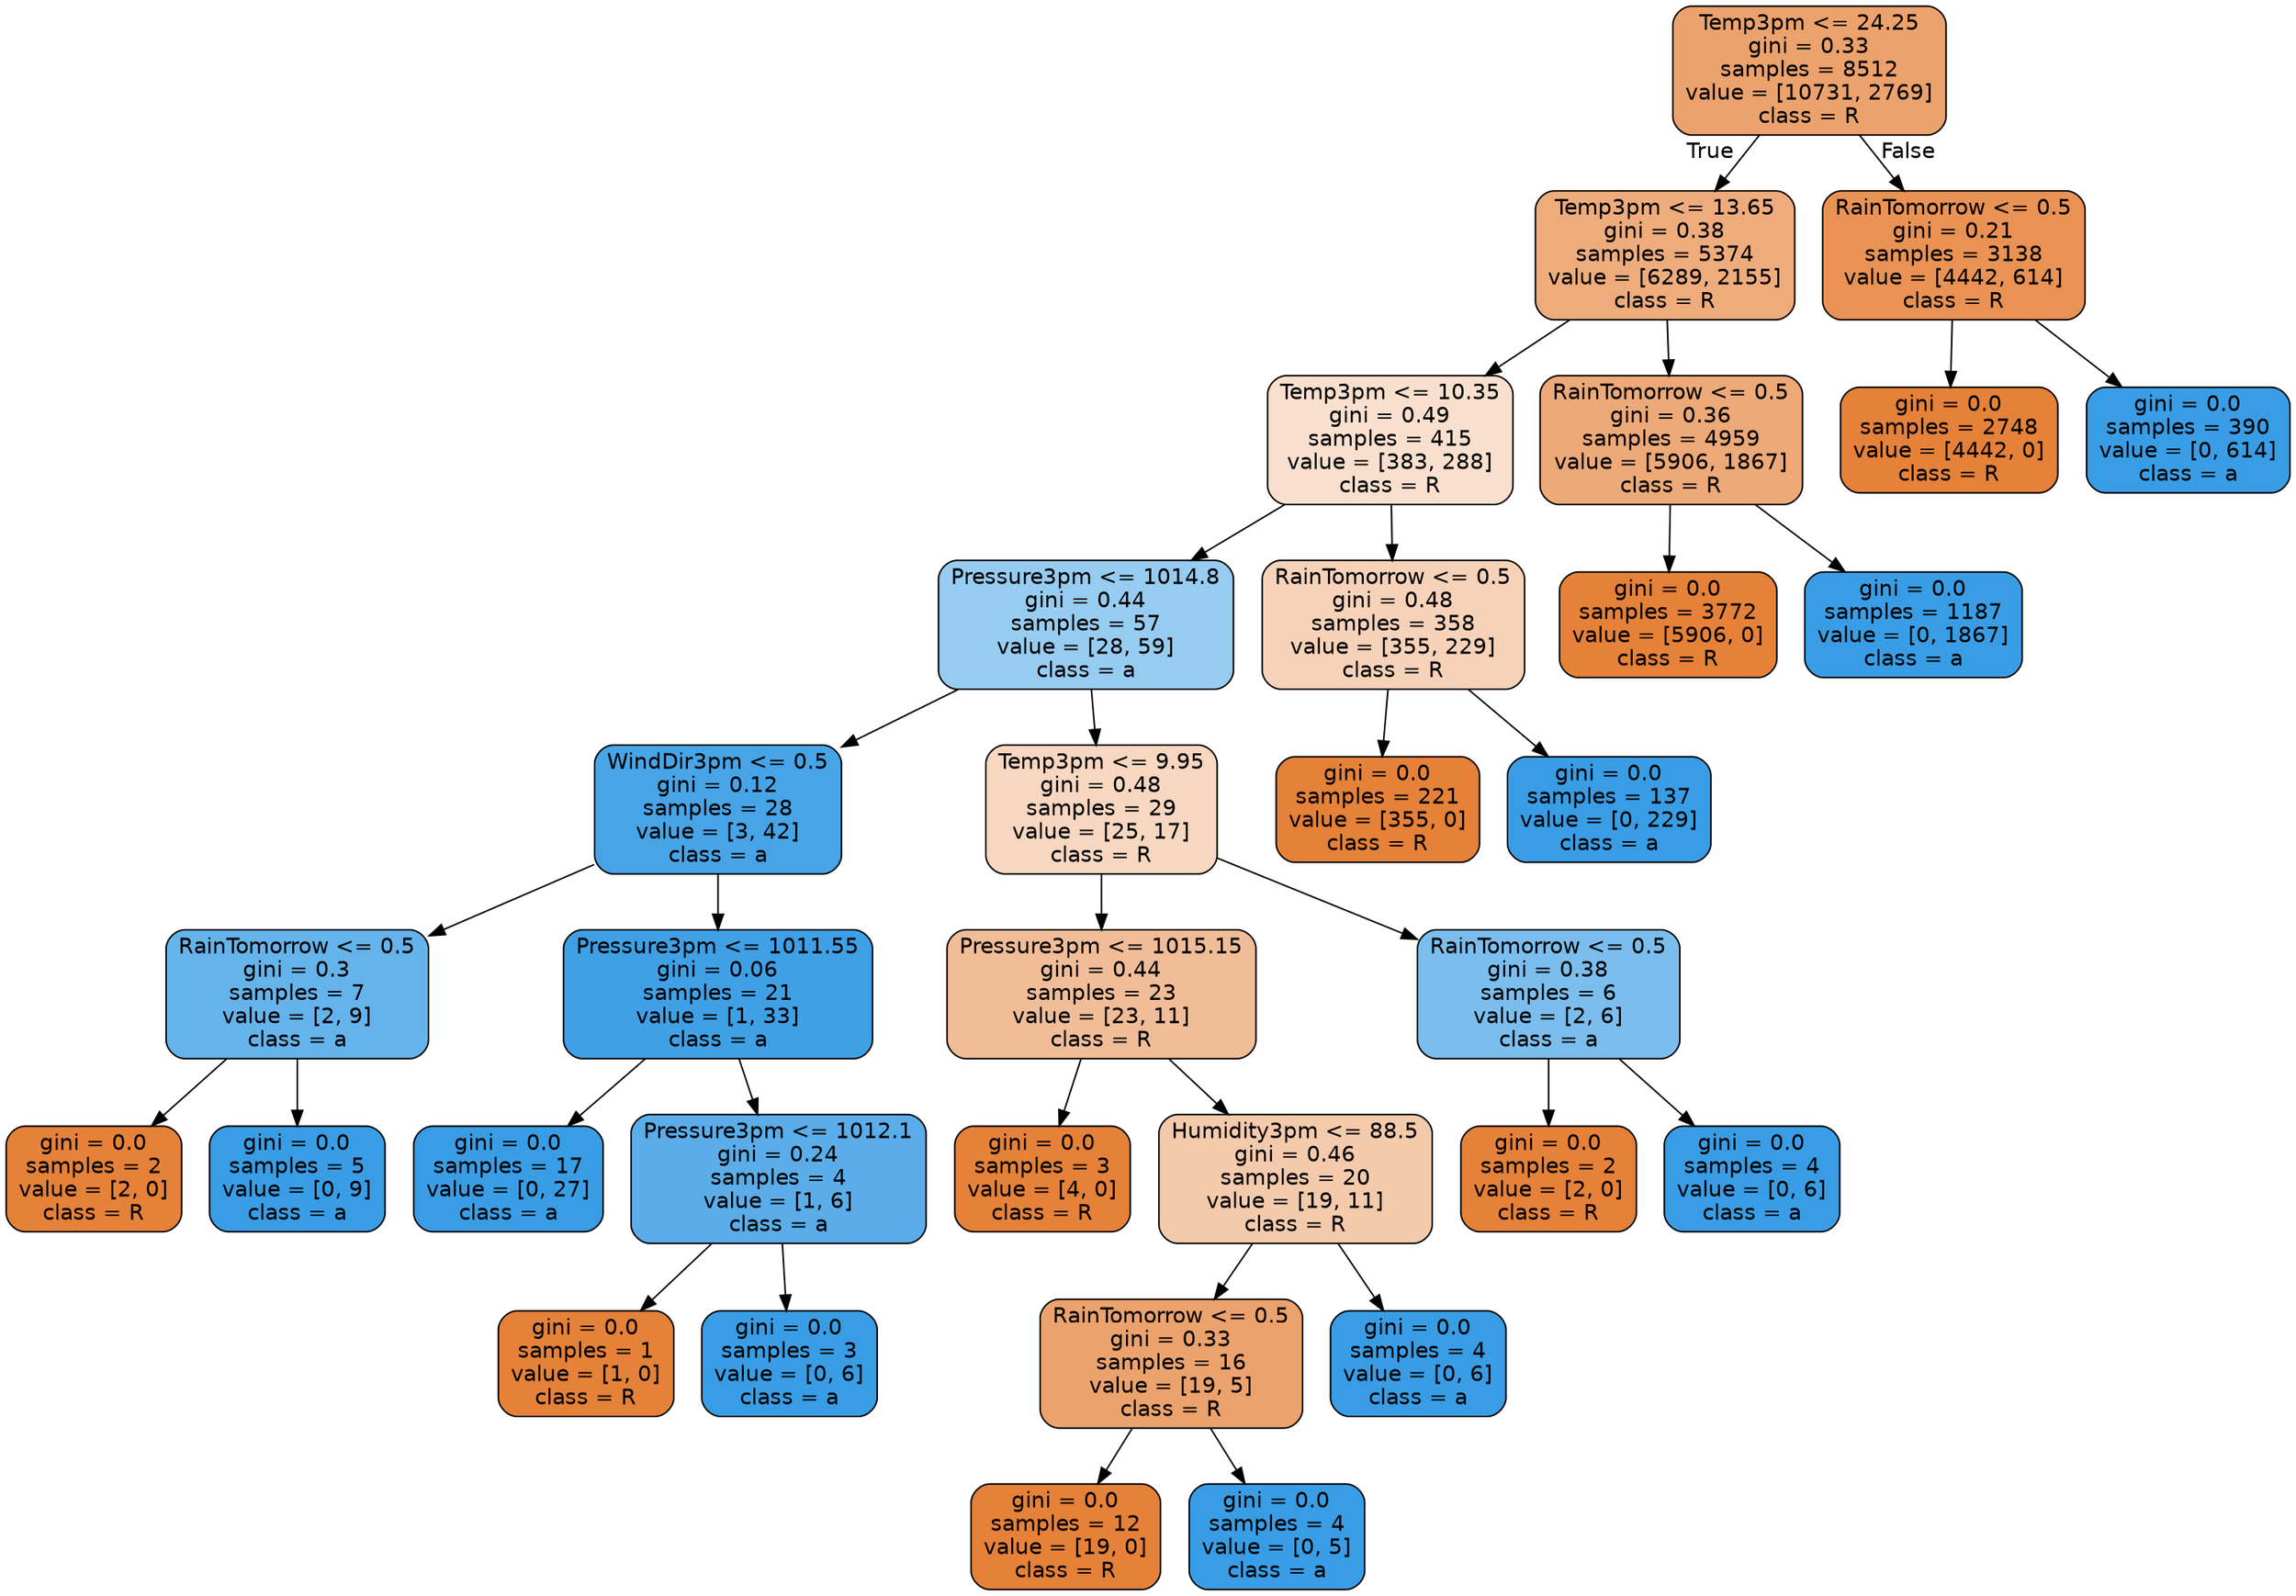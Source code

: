 digraph Tree {
node [shape=box, style="filled, rounded", color="black", fontname="helvetica"] ;
edge [fontname="helvetica"] ;
0 [label="Temp3pm <= 24.25\ngini = 0.33\nsamples = 8512\nvalue = [10731, 2769]\nclass = R", fillcolor="#eca26c"] ;
1 [label="Temp3pm <= 13.65\ngini = 0.38\nsamples = 5374\nvalue = [6289, 2155]\nclass = R", fillcolor="#eeac7d"] ;
0 -> 1 [labeldistance=2.5, labelangle=45, headlabel="True"] ;
2 [label="Temp3pm <= 10.35\ngini = 0.49\nsamples = 415\nvalue = [383, 288]\nclass = R", fillcolor="#f9e0ce"] ;
1 -> 2 ;
3 [label="Pressure3pm <= 1014.8\ngini = 0.44\nsamples = 57\nvalue = [28, 59]\nclass = a", fillcolor="#97ccf1"] ;
2 -> 3 ;
4 [label="WindDir3pm <= 0.5\ngini = 0.12\nsamples = 28\nvalue = [3, 42]\nclass = a", fillcolor="#47a4e7"] ;
3 -> 4 ;
5 [label="RainTomorrow <= 0.5\ngini = 0.3\nsamples = 7\nvalue = [2, 9]\nclass = a", fillcolor="#65b3eb"] ;
4 -> 5 ;
6 [label="gini = 0.0\nsamples = 2\nvalue = [2, 0]\nclass = R", fillcolor="#e58139"] ;
5 -> 6 ;
7 [label="gini = 0.0\nsamples = 5\nvalue = [0, 9]\nclass = a", fillcolor="#399de5"] ;
5 -> 7 ;
8 [label="Pressure3pm <= 1011.55\ngini = 0.06\nsamples = 21\nvalue = [1, 33]\nclass = a", fillcolor="#3fa0e6"] ;
4 -> 8 ;
9 [label="gini = 0.0\nsamples = 17\nvalue = [0, 27]\nclass = a", fillcolor="#399de5"] ;
8 -> 9 ;
10 [label="Pressure3pm <= 1012.1\ngini = 0.24\nsamples = 4\nvalue = [1, 6]\nclass = a", fillcolor="#5aade9"] ;
8 -> 10 ;
11 [label="gini = 0.0\nsamples = 1\nvalue = [1, 0]\nclass = R", fillcolor="#e58139"] ;
10 -> 11 ;
12 [label="gini = 0.0\nsamples = 3\nvalue = [0, 6]\nclass = a", fillcolor="#399de5"] ;
10 -> 12 ;
13 [label="Temp3pm <= 9.95\ngini = 0.48\nsamples = 29\nvalue = [25, 17]\nclass = R", fillcolor="#f7d7c0"] ;
3 -> 13 ;
14 [label="Pressure3pm <= 1015.15\ngini = 0.44\nsamples = 23\nvalue = [23, 11]\nclass = R", fillcolor="#f1bd98"] ;
13 -> 14 ;
15 [label="gini = 0.0\nsamples = 3\nvalue = [4, 0]\nclass = R", fillcolor="#e58139"] ;
14 -> 15 ;
16 [label="Humidity3pm <= 88.5\ngini = 0.46\nsamples = 20\nvalue = [19, 11]\nclass = R", fillcolor="#f4caac"] ;
14 -> 16 ;
17 [label="RainTomorrow <= 0.5\ngini = 0.33\nsamples = 16\nvalue = [19, 5]\nclass = R", fillcolor="#eca26d"] ;
16 -> 17 ;
18 [label="gini = 0.0\nsamples = 12\nvalue = [19, 0]\nclass = R", fillcolor="#e58139"] ;
17 -> 18 ;
19 [label="gini = 0.0\nsamples = 4\nvalue = [0, 5]\nclass = a", fillcolor="#399de5"] ;
17 -> 19 ;
20 [label="gini = 0.0\nsamples = 4\nvalue = [0, 6]\nclass = a", fillcolor="#399de5"] ;
16 -> 20 ;
21 [label="RainTomorrow <= 0.5\ngini = 0.38\nsamples = 6\nvalue = [2, 6]\nclass = a", fillcolor="#7bbeee"] ;
13 -> 21 ;
22 [label="gini = 0.0\nsamples = 2\nvalue = [2, 0]\nclass = R", fillcolor="#e58139"] ;
21 -> 22 ;
23 [label="gini = 0.0\nsamples = 4\nvalue = [0, 6]\nclass = a", fillcolor="#399de5"] ;
21 -> 23 ;
24 [label="RainTomorrow <= 0.5\ngini = 0.48\nsamples = 358\nvalue = [355, 229]\nclass = R", fillcolor="#f6d2b9"] ;
2 -> 24 ;
25 [label="gini = 0.0\nsamples = 221\nvalue = [355, 0]\nclass = R", fillcolor="#e58139"] ;
24 -> 25 ;
26 [label="gini = 0.0\nsamples = 137\nvalue = [0, 229]\nclass = a", fillcolor="#399de5"] ;
24 -> 26 ;
27 [label="RainTomorrow <= 0.5\ngini = 0.36\nsamples = 4959\nvalue = [5906, 1867]\nclass = R", fillcolor="#eda978"] ;
1 -> 27 ;
28 [label="gini = 0.0\nsamples = 3772\nvalue = [5906, 0]\nclass = R", fillcolor="#e58139"] ;
27 -> 28 ;
29 [label="gini = 0.0\nsamples = 1187\nvalue = [0, 1867]\nclass = a", fillcolor="#399de5"] ;
27 -> 29 ;
30 [label="RainTomorrow <= 0.5\ngini = 0.21\nsamples = 3138\nvalue = [4442, 614]\nclass = R", fillcolor="#e99254"] ;
0 -> 30 [labeldistance=2.5, labelangle=-45, headlabel="False"] ;
31 [label="gini = 0.0\nsamples = 2748\nvalue = [4442, 0]\nclass = R", fillcolor="#e58139"] ;
30 -> 31 ;
32 [label="gini = 0.0\nsamples = 390\nvalue = [0, 614]\nclass = a", fillcolor="#399de5"] ;
30 -> 32 ;
}